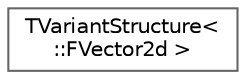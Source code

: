 digraph "Graphical Class Hierarchy"
{
 // INTERACTIVE_SVG=YES
 // LATEX_PDF_SIZE
  bgcolor="transparent";
  edge [fontname=Helvetica,fontsize=10,labelfontname=Helvetica,labelfontsize=10];
  node [fontname=Helvetica,fontsize=10,shape=box,height=0.2,width=0.4];
  rankdir="LR";
  Node0 [id="Node000000",label="TVariantStructure\<\l::FVector2d \>",height=0.2,width=0.4,color="grey40", fillcolor="white", style="filled",URL="$d0/de7/structTVariantStructure_3_1_1FVector2d_01_4.html",tooltip=" "];
}
